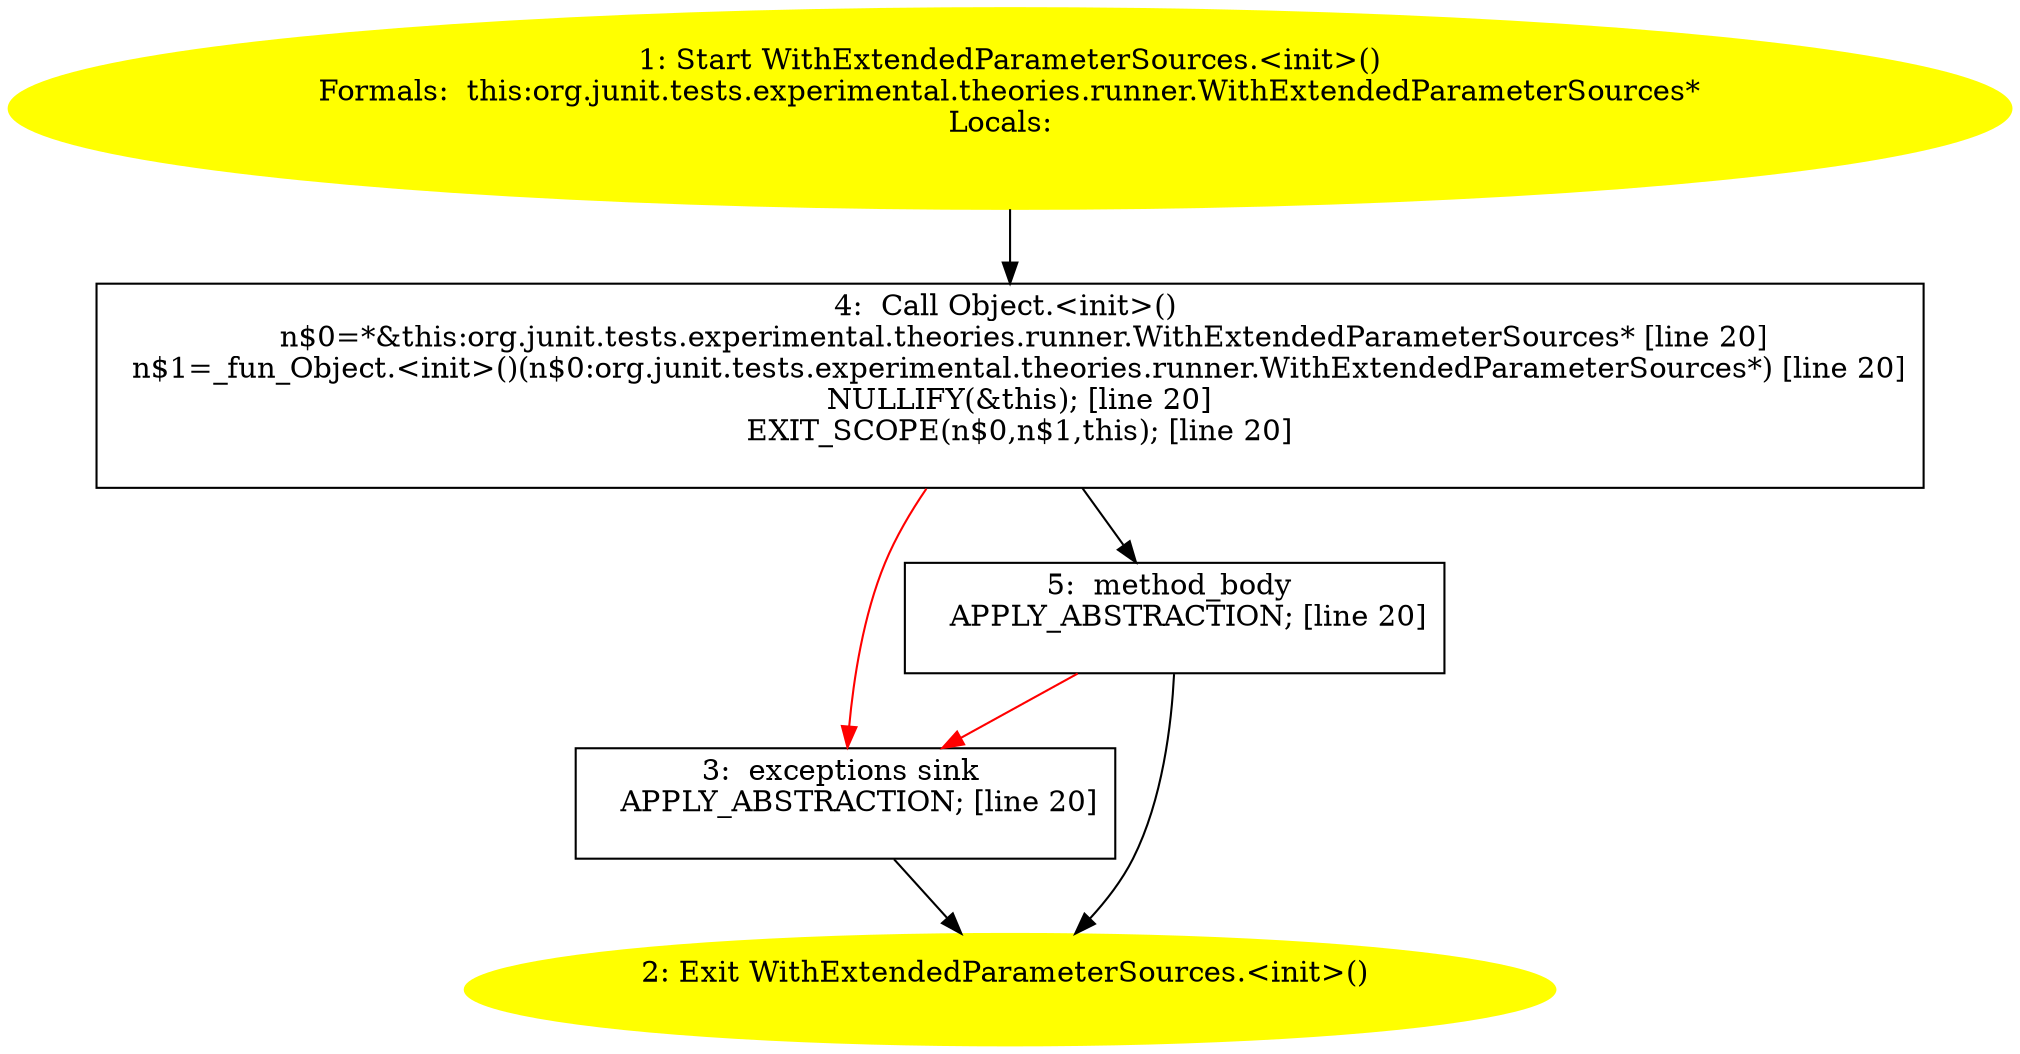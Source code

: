 /* @generated */
digraph cfg {
"org.junit.tests.experimental.theories.runner.WithExtendedParameterSources.<init>().9fa601c24deb91e3853dab1d8d51f109_1" [label="1: Start WithExtendedParameterSources.<init>()\nFormals:  this:org.junit.tests.experimental.theories.runner.WithExtendedParameterSources*\nLocals:  \n  " color=yellow style=filled]
	

	 "org.junit.tests.experimental.theories.runner.WithExtendedParameterSources.<init>().9fa601c24deb91e3853dab1d8d51f109_1" -> "org.junit.tests.experimental.theories.runner.WithExtendedParameterSources.<init>().9fa601c24deb91e3853dab1d8d51f109_4" ;
"org.junit.tests.experimental.theories.runner.WithExtendedParameterSources.<init>().9fa601c24deb91e3853dab1d8d51f109_2" [label="2: Exit WithExtendedParameterSources.<init>() \n  " color=yellow style=filled]
	

"org.junit.tests.experimental.theories.runner.WithExtendedParameterSources.<init>().9fa601c24deb91e3853dab1d8d51f109_3" [label="3:  exceptions sink \n   APPLY_ABSTRACTION; [line 20]\n " shape="box"]
	

	 "org.junit.tests.experimental.theories.runner.WithExtendedParameterSources.<init>().9fa601c24deb91e3853dab1d8d51f109_3" -> "org.junit.tests.experimental.theories.runner.WithExtendedParameterSources.<init>().9fa601c24deb91e3853dab1d8d51f109_2" ;
"org.junit.tests.experimental.theories.runner.WithExtendedParameterSources.<init>().9fa601c24deb91e3853dab1d8d51f109_4" [label="4:  Call Object.<init>() \n   n$0=*&this:org.junit.tests.experimental.theories.runner.WithExtendedParameterSources* [line 20]\n  n$1=_fun_Object.<init>()(n$0:org.junit.tests.experimental.theories.runner.WithExtendedParameterSources*) [line 20]\n  NULLIFY(&this); [line 20]\n  EXIT_SCOPE(n$0,n$1,this); [line 20]\n " shape="box"]
	

	 "org.junit.tests.experimental.theories.runner.WithExtendedParameterSources.<init>().9fa601c24deb91e3853dab1d8d51f109_4" -> "org.junit.tests.experimental.theories.runner.WithExtendedParameterSources.<init>().9fa601c24deb91e3853dab1d8d51f109_5" ;
	 "org.junit.tests.experimental.theories.runner.WithExtendedParameterSources.<init>().9fa601c24deb91e3853dab1d8d51f109_4" -> "org.junit.tests.experimental.theories.runner.WithExtendedParameterSources.<init>().9fa601c24deb91e3853dab1d8d51f109_3" [color="red" ];
"org.junit.tests.experimental.theories.runner.WithExtendedParameterSources.<init>().9fa601c24deb91e3853dab1d8d51f109_5" [label="5:  method_body \n   APPLY_ABSTRACTION; [line 20]\n " shape="box"]
	

	 "org.junit.tests.experimental.theories.runner.WithExtendedParameterSources.<init>().9fa601c24deb91e3853dab1d8d51f109_5" -> "org.junit.tests.experimental.theories.runner.WithExtendedParameterSources.<init>().9fa601c24deb91e3853dab1d8d51f109_2" ;
	 "org.junit.tests.experimental.theories.runner.WithExtendedParameterSources.<init>().9fa601c24deb91e3853dab1d8d51f109_5" -> "org.junit.tests.experimental.theories.runner.WithExtendedParameterSources.<init>().9fa601c24deb91e3853dab1d8d51f109_3" [color="red" ];
}
